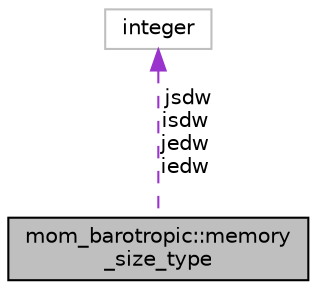 digraph "mom_barotropic::memory_size_type"
{
 // INTERACTIVE_SVG=YES
 // LATEX_PDF_SIZE
  edge [fontname="Helvetica",fontsize="10",labelfontname="Helvetica",labelfontsize="10"];
  node [fontname="Helvetica",fontsize="10",shape=record];
  Node1 [label="mom_barotropic::memory\l_size_type",height=0.2,width=0.4,color="black", fillcolor="grey75", style="filled", fontcolor="black",tooltip="A container for passing around active tracer point memory limits."];
  Node2 -> Node1 [dir="back",color="darkorchid3",fontsize="10",style="dashed",label=" jsdw\nisdw\njedw\niedw" ,fontname="Helvetica"];
  Node2 [label="integer",height=0.2,width=0.4,color="grey75", fillcolor="white", style="filled",tooltip=" "];
}
